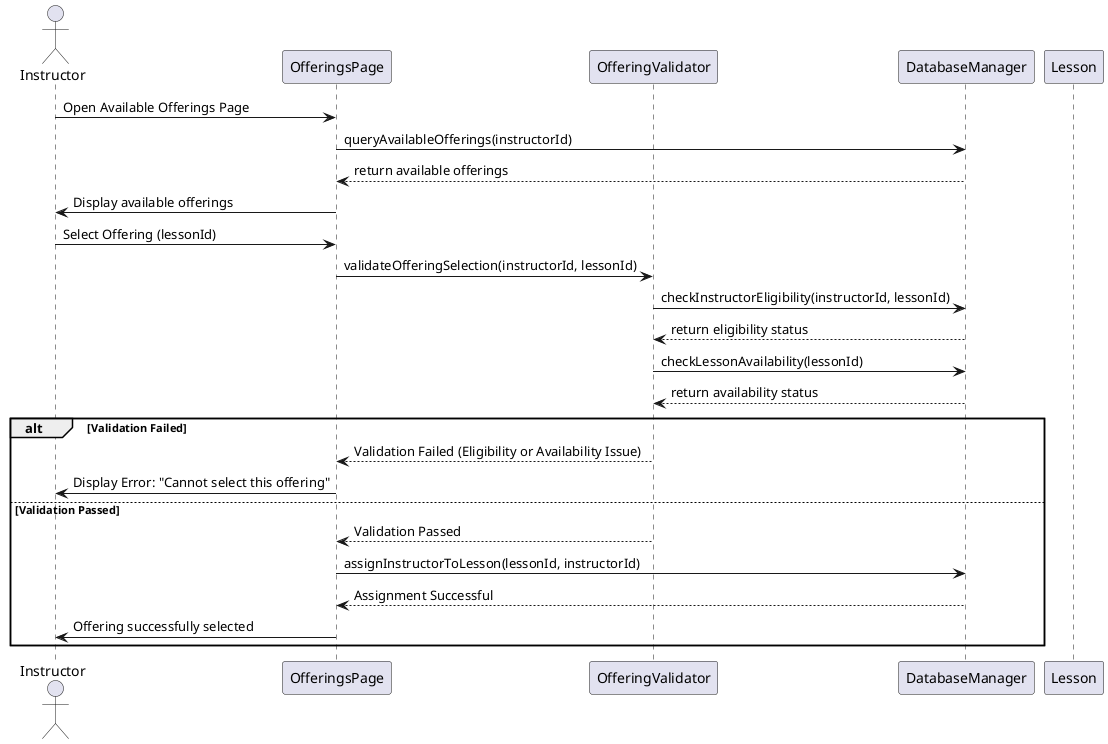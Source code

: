 @startuml
actor "Instructor" as instructor
participant "OfferingsPage" as offeringsPage
participant "OfferingValidator" as validator
participant "DatabaseManager" as database
participant "Lesson" as lesson

instructor -> offeringsPage : Open Available Offerings Page
offeringsPage -> database : queryAvailableOfferings(instructorId)
database --> offeringsPage : return available offerings
offeringsPage -> instructor : Display available offerings

instructor -> offeringsPage : Select Offering (lessonId)
offeringsPage -> validator : validateOfferingSelection(instructorId, lessonId)

validator -> database : checkInstructorEligibility(instructorId, lessonId)
database --> validator : return eligibility status

validator -> database : checkLessonAvailability(lessonId)
database --> validator : return availability status

alt Validation Failed
    validator --> offeringsPage : Validation Failed (Eligibility or Availability Issue)
    offeringsPage -> instructor : Display Error: "Cannot select this offering"
else Validation Passed
    validator --> offeringsPage : Validation Passed
    offeringsPage -> database : assignInstructorToLesson(lessonId, instructorId)
    database --> offeringsPage : Assignment Successful
    offeringsPage -> instructor : Offering successfully selected
end
@enduml